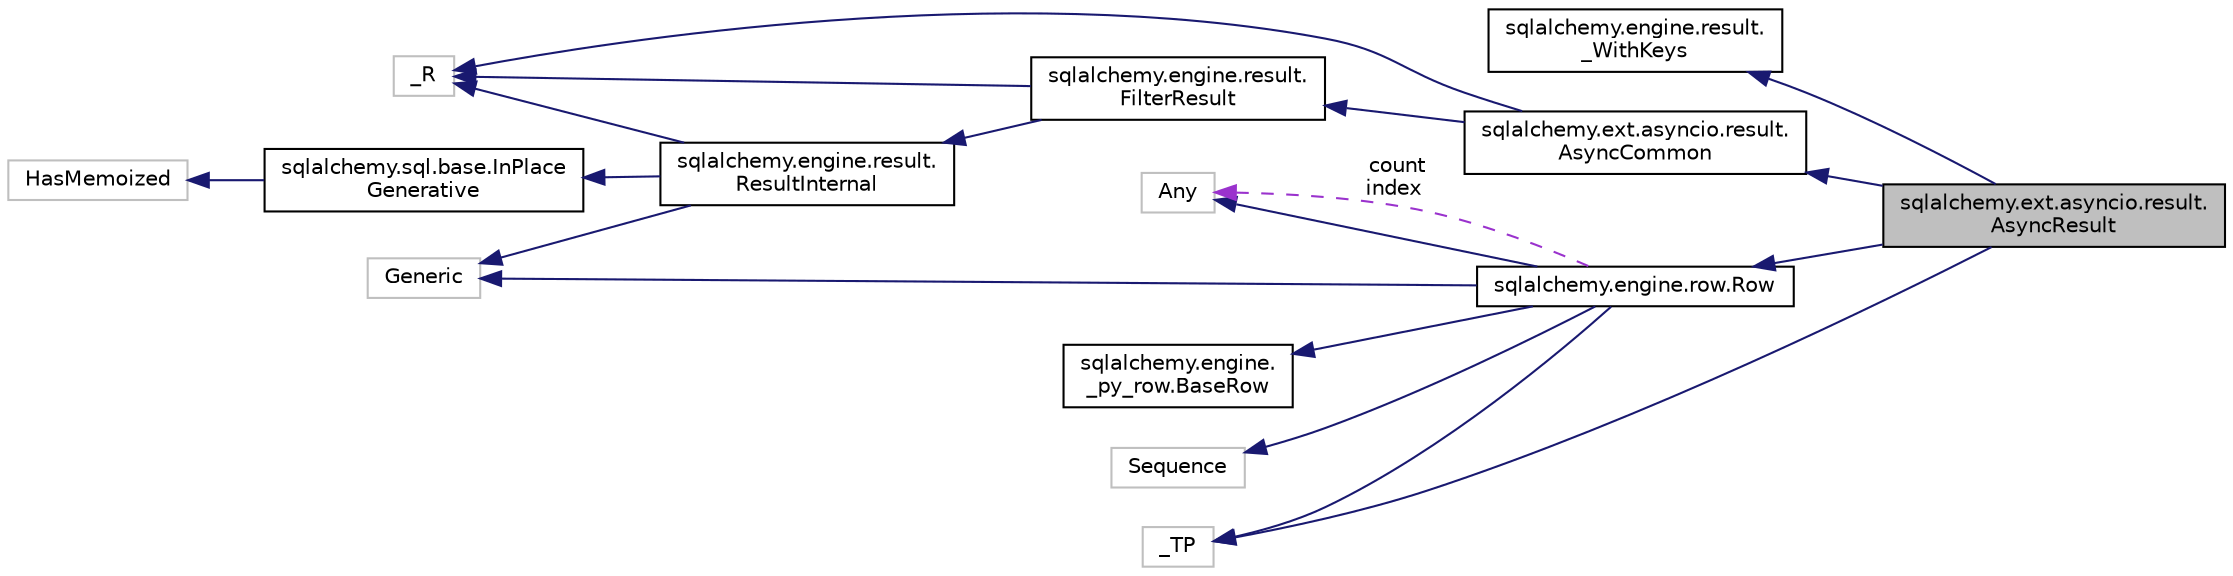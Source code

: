 digraph "sqlalchemy.ext.asyncio.result.AsyncResult"
{
 // LATEX_PDF_SIZE
  edge [fontname="Helvetica",fontsize="10",labelfontname="Helvetica",labelfontsize="10"];
  node [fontname="Helvetica",fontsize="10",shape=record];
  rankdir="LR";
  Node1 [label="sqlalchemy.ext.asyncio.result.\lAsyncResult",height=0.2,width=0.4,color="black", fillcolor="grey75", style="filled", fontcolor="black",tooltip=" "];
  Node2 -> Node1 [dir="back",color="midnightblue",fontsize="10",style="solid",fontname="Helvetica"];
  Node2 [label="sqlalchemy.engine.result.\l_WithKeys",height=0.2,width=0.4,color="black", fillcolor="white", style="filled",URL="$classsqlalchemy_1_1engine_1_1result_1_1__WithKeys.html",tooltip=" "];
  Node3 -> Node1 [dir="back",color="midnightblue",fontsize="10",style="solid",fontname="Helvetica"];
  Node3 [label="sqlalchemy.ext.asyncio.result.\lAsyncCommon",height=0.2,width=0.4,color="black", fillcolor="white", style="filled",URL="$classsqlalchemy_1_1ext_1_1asyncio_1_1result_1_1AsyncCommon.html",tooltip=" "];
  Node4 -> Node3 [dir="back",color="midnightblue",fontsize="10",style="solid",fontname="Helvetica"];
  Node4 [label="sqlalchemy.engine.result.\lFilterResult",height=0.2,width=0.4,color="black", fillcolor="white", style="filled",URL="$classsqlalchemy_1_1engine_1_1result_1_1FilterResult.html",tooltip=" "];
  Node5 -> Node4 [dir="back",color="midnightblue",fontsize="10",style="solid",fontname="Helvetica"];
  Node5 [label="sqlalchemy.engine.result.\lResultInternal",height=0.2,width=0.4,color="black", fillcolor="white", style="filled",URL="$classsqlalchemy_1_1engine_1_1result_1_1ResultInternal.html",tooltip=" "];
  Node6 -> Node5 [dir="back",color="midnightblue",fontsize="10",style="solid",fontname="Helvetica"];
  Node6 [label="sqlalchemy.sql.base.InPlace\lGenerative",height=0.2,width=0.4,color="black", fillcolor="white", style="filled",URL="$classsqlalchemy_1_1sql_1_1base_1_1InPlaceGenerative.html",tooltip=" "];
  Node7 -> Node6 [dir="back",color="midnightblue",fontsize="10",style="solid",fontname="Helvetica"];
  Node7 [label="HasMemoized",height=0.2,width=0.4,color="grey75", fillcolor="white", style="filled",tooltip=" "];
  Node8 -> Node5 [dir="back",color="midnightblue",fontsize="10",style="solid",fontname="Helvetica"];
  Node8 [label="Generic",height=0.2,width=0.4,color="grey75", fillcolor="white", style="filled",tooltip=" "];
  Node9 -> Node5 [dir="back",color="midnightblue",fontsize="10",style="solid",fontname="Helvetica"];
  Node9 [label="_R",height=0.2,width=0.4,color="grey75", fillcolor="white", style="filled",tooltip=" "];
  Node9 -> Node4 [dir="back",color="midnightblue",fontsize="10",style="solid",fontname="Helvetica"];
  Node9 -> Node3 [dir="back",color="midnightblue",fontsize="10",style="solid",fontname="Helvetica"];
  Node10 -> Node1 [dir="back",color="midnightblue",fontsize="10",style="solid",fontname="Helvetica"];
  Node10 [label="sqlalchemy.engine.row.Row",height=0.2,width=0.4,color="black", fillcolor="white", style="filled",URL="$classsqlalchemy_1_1engine_1_1row_1_1Row.html",tooltip=" "];
  Node11 -> Node10 [dir="back",color="midnightblue",fontsize="10",style="solid",fontname="Helvetica"];
  Node11 [label="sqlalchemy.engine.\l_py_row.BaseRow",height=0.2,width=0.4,color="black", fillcolor="white", style="filled",URL="$classsqlalchemy_1_1engine_1_1__py__row_1_1BaseRow.html",tooltip=" "];
  Node12 -> Node10 [dir="back",color="midnightblue",fontsize="10",style="solid",fontname="Helvetica"];
  Node12 [label="Sequence",height=0.2,width=0.4,color="grey75", fillcolor="white", style="filled",tooltip=" "];
  Node13 -> Node10 [dir="back",color="midnightblue",fontsize="10",style="solid",fontname="Helvetica"];
  Node13 [label="Any",height=0.2,width=0.4,color="grey75", fillcolor="white", style="filled",tooltip=" "];
  Node8 -> Node10 [dir="back",color="midnightblue",fontsize="10",style="solid",fontname="Helvetica"];
  Node14 -> Node10 [dir="back",color="midnightblue",fontsize="10",style="solid",fontname="Helvetica"];
  Node14 [label="_TP",height=0.2,width=0.4,color="grey75", fillcolor="white", style="filled",tooltip=" "];
  Node13 -> Node10 [dir="back",color="darkorchid3",fontsize="10",style="dashed",label=" count\nindex" ,fontname="Helvetica"];
  Node14 -> Node1 [dir="back",color="midnightblue",fontsize="10",style="solid",fontname="Helvetica"];
}

